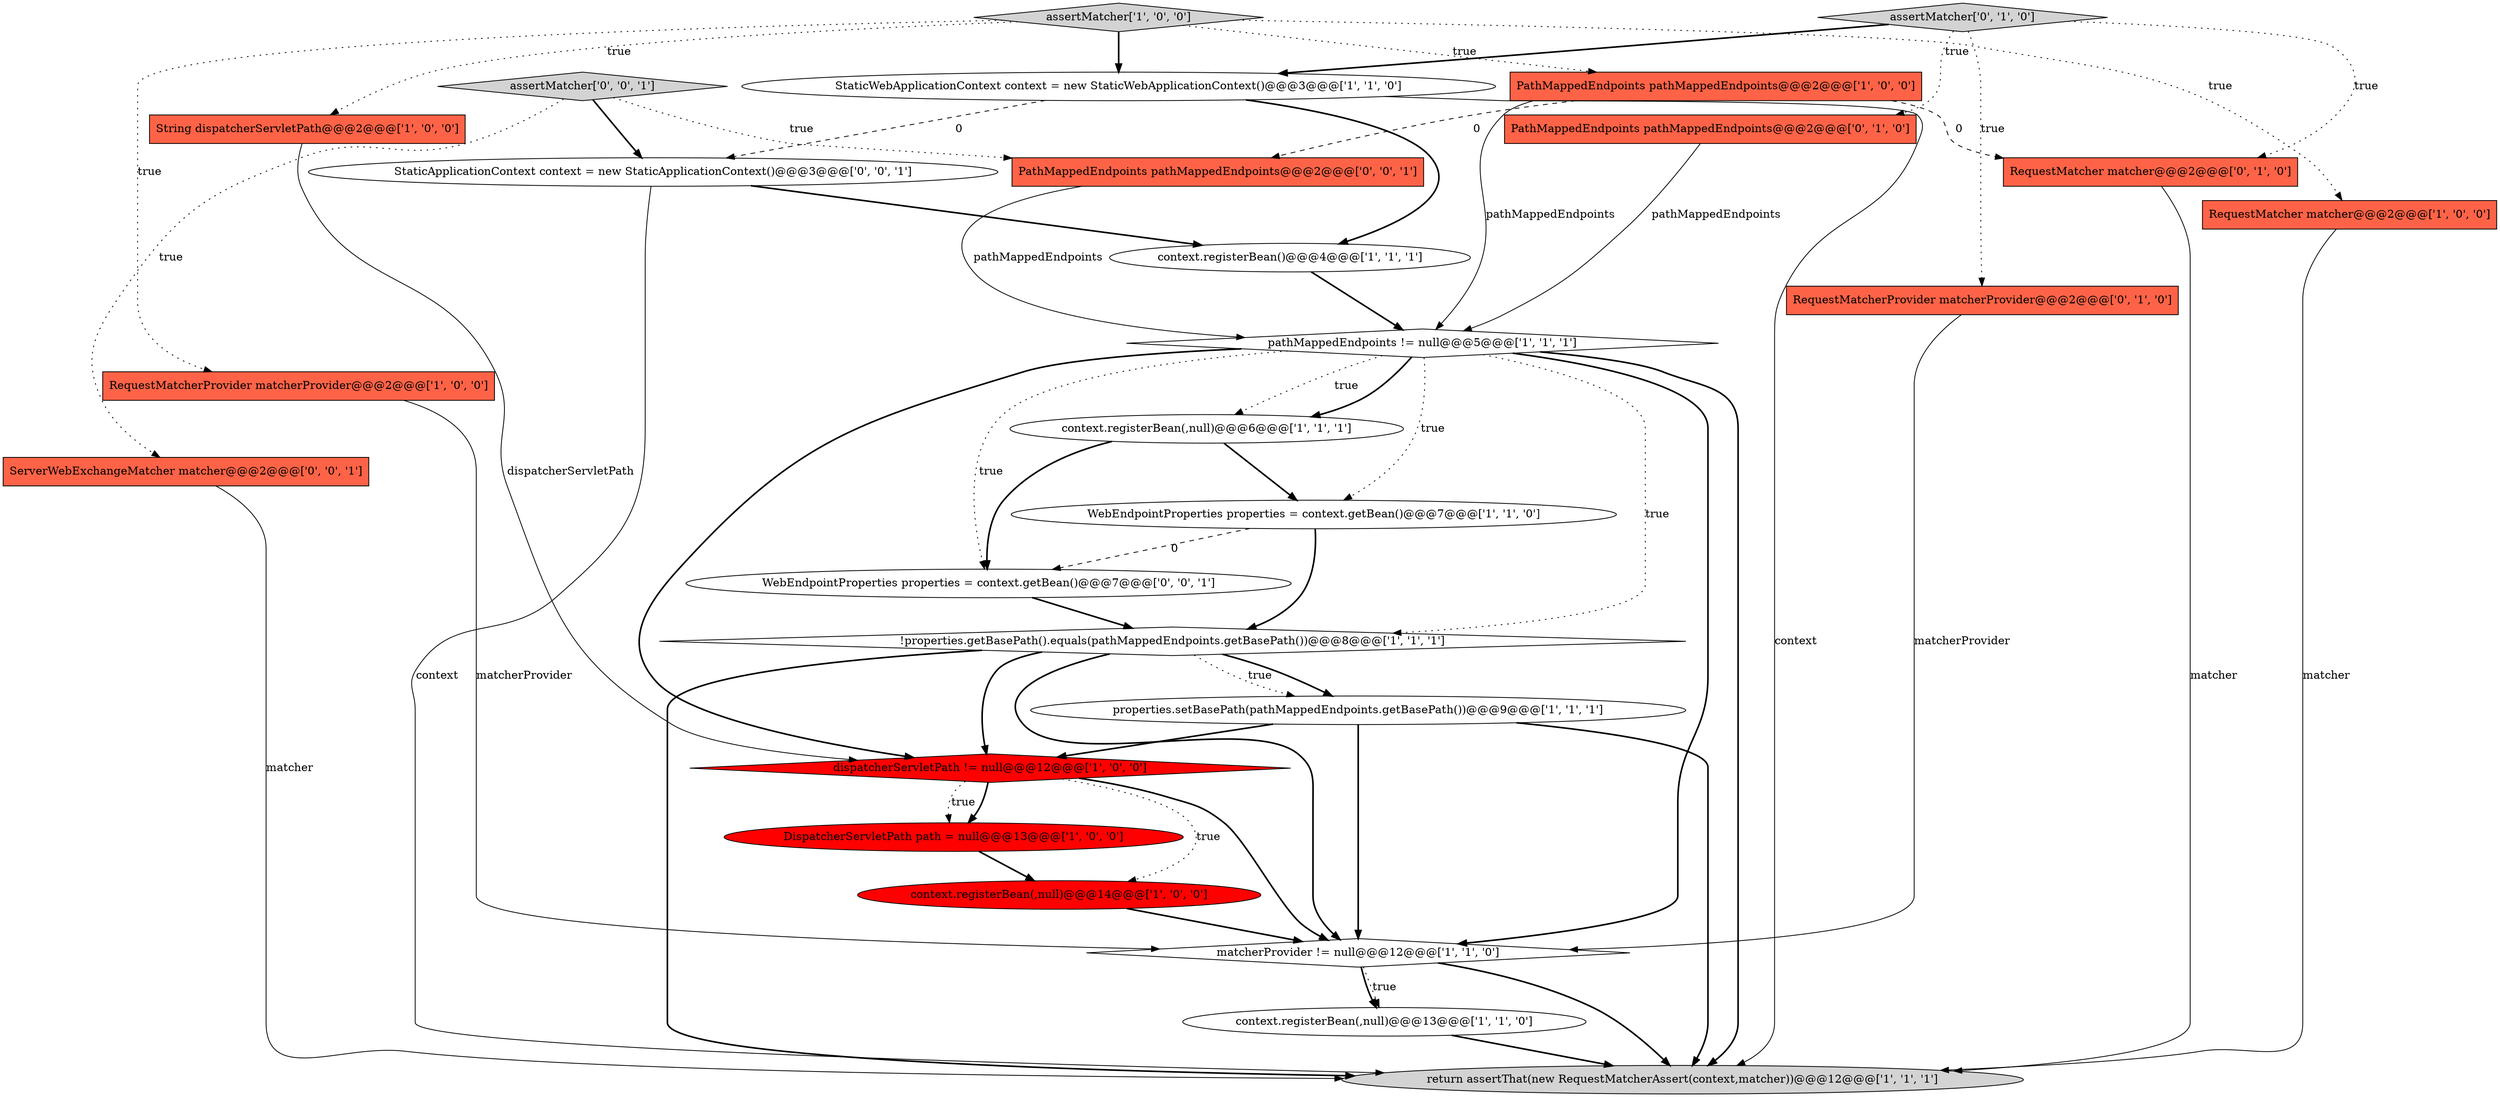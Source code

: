 digraph {
17 [style = filled, label = "DispatcherServletPath path = null@@@13@@@['1', '0', '0']", fillcolor = red, shape = ellipse image = "AAA1AAABBB1BBB"];
14 [style = filled, label = "return assertThat(new RequestMatcherAssert(context,matcher))@@@12@@@['1', '1', '1']", fillcolor = lightgray, shape = ellipse image = "AAA0AAABBB1BBB"];
19 [style = filled, label = "RequestMatcherProvider matcherProvider@@@2@@@['0', '1', '0']", fillcolor = tomato, shape = box image = "AAA0AAABBB2BBB"];
9 [style = filled, label = "context.registerBean(,null)@@@6@@@['1', '1', '1']", fillcolor = white, shape = ellipse image = "AAA0AAABBB1BBB"];
21 [style = filled, label = "assertMatcher['0', '1', '0']", fillcolor = lightgray, shape = diamond image = "AAA0AAABBB2BBB"];
25 [style = filled, label = "assertMatcher['0', '0', '1']", fillcolor = lightgray, shape = diamond image = "AAA0AAABBB3BBB"];
5 [style = filled, label = "String dispatcherServletPath@@@2@@@['1', '0', '0']", fillcolor = tomato, shape = box image = "AAA0AAABBB1BBB"];
23 [style = filled, label = "ServerWebExchangeMatcher matcher@@@2@@@['0', '0', '1']", fillcolor = tomato, shape = box image = "AAA0AAABBB3BBB"];
22 [style = filled, label = "StaticApplicationContext context = new StaticApplicationContext()@@@3@@@['0', '0', '1']", fillcolor = white, shape = ellipse image = "AAA0AAABBB3BBB"];
12 [style = filled, label = "context.registerBean()@@@4@@@['1', '1', '1']", fillcolor = white, shape = ellipse image = "AAA0AAABBB1BBB"];
11 [style = filled, label = "properties.setBasePath(pathMappedEndpoints.getBasePath())@@@9@@@['1', '1', '1']", fillcolor = white, shape = ellipse image = "AAA0AAABBB1BBB"];
4 [style = filled, label = "!properties.getBasePath().equals(pathMappedEndpoints.getBasePath())@@@8@@@['1', '1', '1']", fillcolor = white, shape = diamond image = "AAA0AAABBB1BBB"];
10 [style = filled, label = "pathMappedEndpoints != null@@@5@@@['1', '1', '1']", fillcolor = white, shape = diamond image = "AAA0AAABBB1BBB"];
2 [style = filled, label = "RequestMatcher matcher@@@2@@@['1', '0', '0']", fillcolor = tomato, shape = box image = "AAA0AAABBB1BBB"];
15 [style = filled, label = "PathMappedEndpoints pathMappedEndpoints@@@2@@@['1', '0', '0']", fillcolor = tomato, shape = box image = "AAA1AAABBB1BBB"];
8 [style = filled, label = "context.registerBean(,null)@@@14@@@['1', '0', '0']", fillcolor = red, shape = ellipse image = "AAA1AAABBB1BBB"];
18 [style = filled, label = "PathMappedEndpoints pathMappedEndpoints@@@2@@@['0', '1', '0']", fillcolor = tomato, shape = box image = "AAA0AAABBB2BBB"];
24 [style = filled, label = "WebEndpointProperties properties = context.getBean()@@@7@@@['0', '0', '1']", fillcolor = white, shape = ellipse image = "AAA0AAABBB3BBB"];
7 [style = filled, label = "matcherProvider != null@@@12@@@['1', '1', '0']", fillcolor = white, shape = diamond image = "AAA0AAABBB1BBB"];
6 [style = filled, label = "dispatcherServletPath != null@@@12@@@['1', '0', '0']", fillcolor = red, shape = diamond image = "AAA1AAABBB1BBB"];
0 [style = filled, label = "RequestMatcherProvider matcherProvider@@@2@@@['1', '0', '0']", fillcolor = tomato, shape = box image = "AAA0AAABBB1BBB"];
13 [style = filled, label = "context.registerBean(,null)@@@13@@@['1', '1', '0']", fillcolor = white, shape = ellipse image = "AAA0AAABBB1BBB"];
3 [style = filled, label = "StaticWebApplicationContext context = new StaticWebApplicationContext()@@@3@@@['1', '1', '0']", fillcolor = white, shape = ellipse image = "AAA0AAABBB1BBB"];
16 [style = filled, label = "WebEndpointProperties properties = context.getBean()@@@7@@@['1', '1', '0']", fillcolor = white, shape = ellipse image = "AAA0AAABBB1BBB"];
20 [style = filled, label = "RequestMatcher matcher@@@2@@@['0', '1', '0']", fillcolor = tomato, shape = box image = "AAA1AAABBB2BBB"];
1 [style = filled, label = "assertMatcher['1', '0', '0']", fillcolor = lightgray, shape = diamond image = "AAA0AAABBB1BBB"];
26 [style = filled, label = "PathMappedEndpoints pathMappedEndpoints@@@2@@@['0', '0', '1']", fillcolor = tomato, shape = box image = "AAA0AAABBB3BBB"];
7->13 [style = bold, label=""];
6->17 [style = bold, label=""];
17->8 [style = bold, label=""];
4->14 [style = bold, label=""];
15->20 [style = dashed, label="0"];
15->10 [style = solid, label="pathMappedEndpoints"];
21->20 [style = dotted, label="true"];
25->22 [style = bold, label=""];
10->14 [style = bold, label=""];
4->6 [style = bold, label=""];
11->14 [style = bold, label=""];
21->18 [style = dotted, label="true"];
16->24 [style = dashed, label="0"];
7->13 [style = dotted, label="true"];
11->6 [style = bold, label=""];
1->3 [style = bold, label=""];
4->11 [style = dotted, label="true"];
18->10 [style = solid, label="pathMappedEndpoints"];
22->14 [style = solid, label="context"];
3->22 [style = dashed, label="0"];
3->12 [style = bold, label=""];
26->10 [style = solid, label="pathMappedEndpoints"];
10->9 [style = dotted, label="true"];
10->7 [style = bold, label=""];
10->6 [style = bold, label=""];
6->17 [style = dotted, label="true"];
9->16 [style = bold, label=""];
4->7 [style = bold, label=""];
8->7 [style = bold, label=""];
7->14 [style = bold, label=""];
3->14 [style = solid, label="context"];
12->10 [style = bold, label=""];
24->4 [style = bold, label=""];
23->14 [style = solid, label="matcher"];
6->8 [style = dotted, label="true"];
22->12 [style = bold, label=""];
1->15 [style = dotted, label="true"];
10->24 [style = dotted, label="true"];
5->6 [style = solid, label="dispatcherServletPath"];
21->19 [style = dotted, label="true"];
19->7 [style = solid, label="matcherProvider"];
15->26 [style = dashed, label="0"];
10->9 [style = bold, label=""];
0->7 [style = solid, label="matcherProvider"];
1->0 [style = dotted, label="true"];
25->23 [style = dotted, label="true"];
10->4 [style = dotted, label="true"];
16->4 [style = bold, label=""];
20->14 [style = solid, label="matcher"];
4->11 [style = bold, label=""];
6->7 [style = bold, label=""];
1->2 [style = dotted, label="true"];
2->14 [style = solid, label="matcher"];
10->16 [style = dotted, label="true"];
13->14 [style = bold, label=""];
9->24 [style = bold, label=""];
1->5 [style = dotted, label="true"];
11->7 [style = bold, label=""];
25->26 [style = dotted, label="true"];
21->3 [style = bold, label=""];
}
